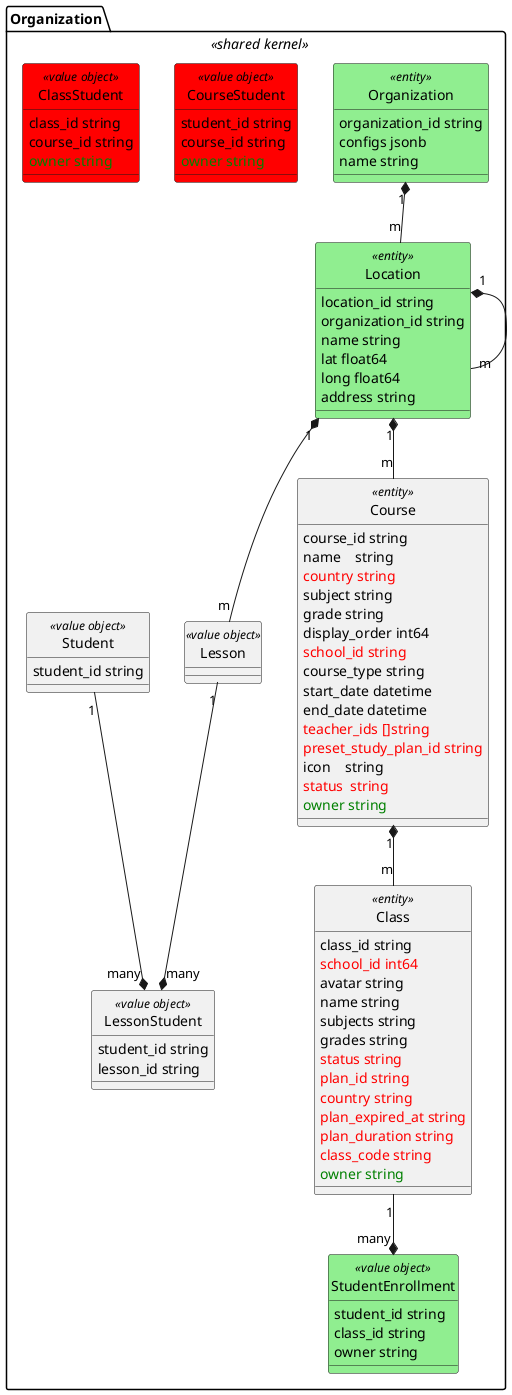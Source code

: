 @startuml organization_simplified
hide circle

namespace Organization <<shared kernel>> {
    class Organization  <<entity>> #90EE90 {
        organization_id string
        configs jsonb
        name string
    }
    class Location <<entity>> #90EE90{
        location_id string
        organization_id string
        name string
        lat float64
        long float64
        address string
    }
    class Course <<entity>> {
        course_id string
        name    string
        <color:red>country string
        subject string
        grade string
        display_order int64
        <color:red>school_id string
        course_type string
        start_date datetime
        end_date datetime
        <color:red>teacher_ids []string
        <color:red>preset_study_plan_id string
        icon    string
        <color:red>status  string
        <color:green>owner string
    }


    class Class <<entity>> {
        class_id string
        <color:red>school_id int64 
        avatar string
        name string
        subjects string
        grades string
        <color:red>status string
        <color:red>plan_id string
        <color:red>country string
        <color:red>plan_expired_at string
        <color:red>plan_duration string
        <color:red>class_code string
        <color:green>owner string
    }
    class Student <<value object>> {
        student_id string
    }
    
    class CourseStudent <<value object>> #red {
        student_id string
        course_id string
        <color:green>owner string
    }

    class ClassStudent <<value object>> #red {
        class_id string
        course_id string
        <color:green>owner string
    }
    
    class StudentEnrollment <<value object>> #90EE90{
        student_id string
        class_id string
        owner string
    }

    class Lesson <<value object>>{
    }

    class LessonStudent <<value object>>{
        student_id string
        lesson_id string
    }

    Organization "1" *-- "m" Location
    Location "1" *-- "m" Location
    Location "1" *-- "m" Course
    Location "1" *-- "m" Lesson
    Course "1" *-- "m" Class

    Lesson "1" --* "many" LessonStudent
    Student "1" --* "many" LessonStudent
    Class "1" --* "many" StudentEnrollment

}
@enduml